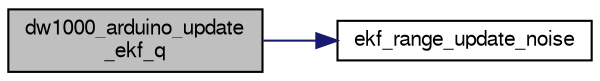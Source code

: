 digraph "dw1000_arduino_update_ekf_q"
{
  edge [fontname="FreeSans",fontsize="10",labelfontname="FreeSans",labelfontsize="10"];
  node [fontname="FreeSans",fontsize="10",shape=record];
  rankdir="LR";
  Node1 [label="dw1000_arduino_update\l_ekf_q",height=0.2,width=0.4,color="black", fillcolor="grey75", style="filled", fontcolor="black"];
  Node1 -> Node2 [color="midnightblue",fontsize="10",style="solid",fontname="FreeSans"];
  Node2 [label="ekf_range_update_noise",height=0.2,width=0.4,color="black", fillcolor="white", style="filled",URL="$ekf__range_8c.html#a03ce31cc2ed3d4b78a2098d69fae51d8",tooltip="Update process and measurement noises. "];
}
